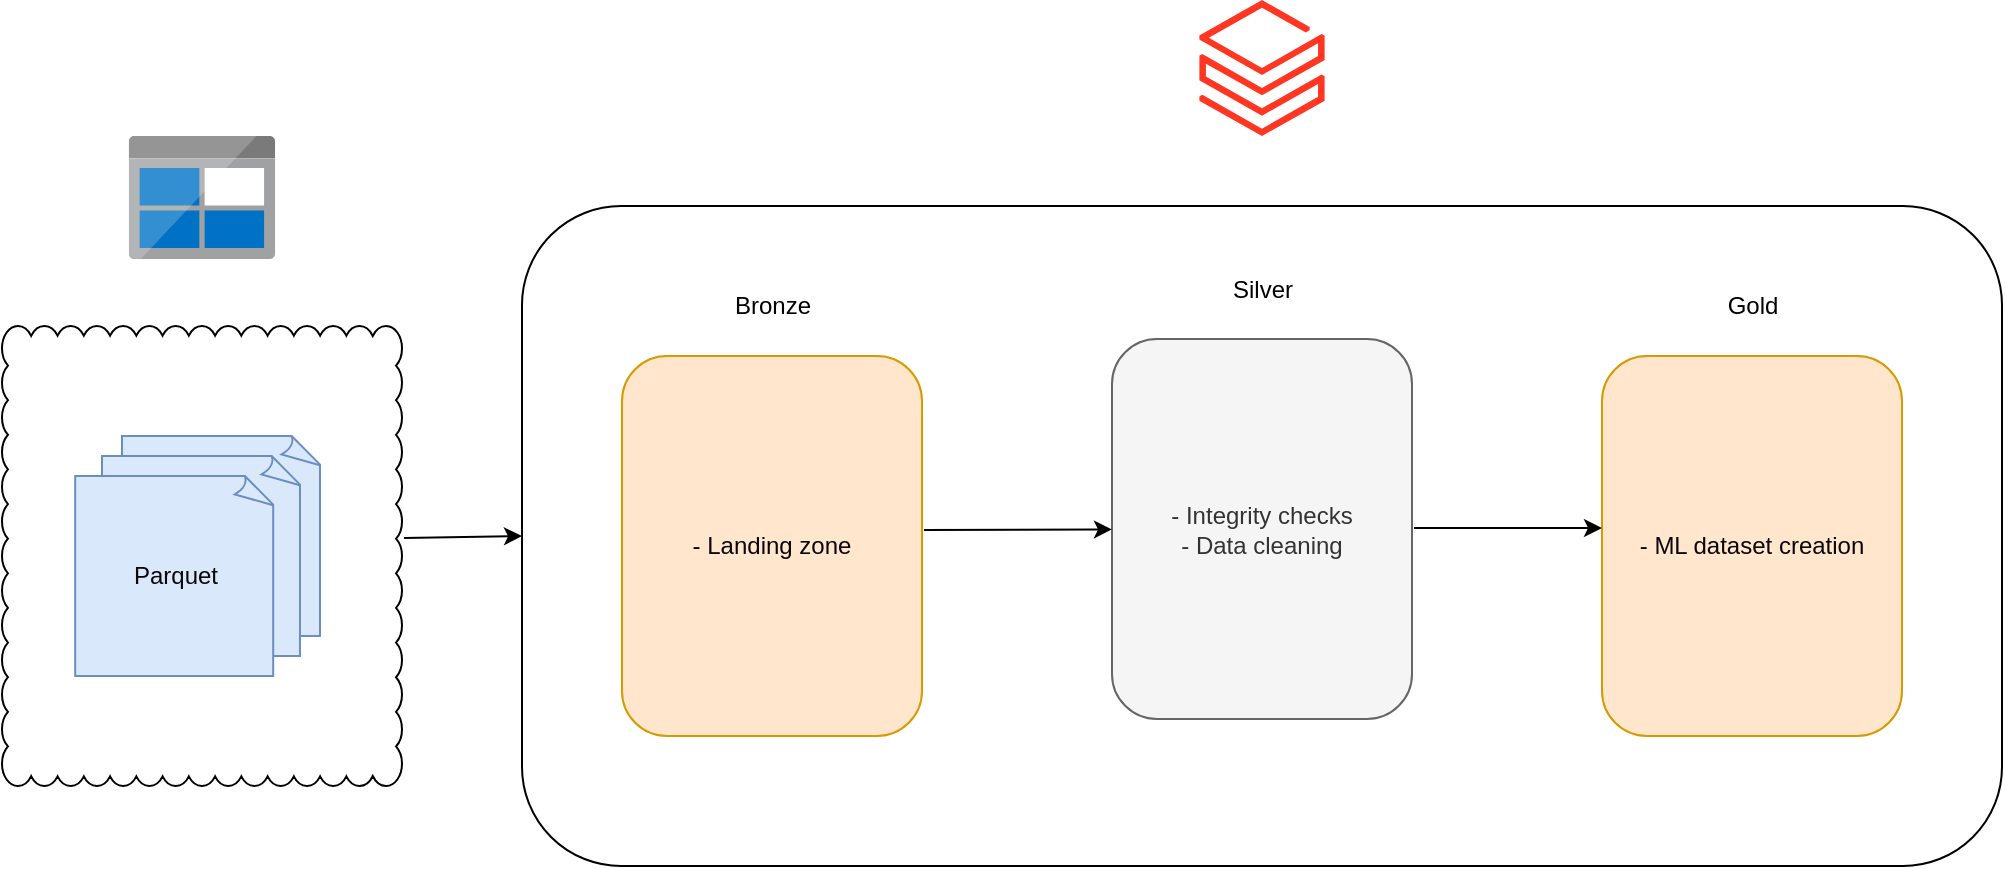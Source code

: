 <mxfile version="21.3.7" type="github">
  <diagram name="Page-1" id="P--8P50K1_V5c7F3MyfL">
    <mxGraphModel dx="1184" dy="1164" grid="1" gridSize="10" guides="1" tooltips="1" connect="1" arrows="1" fold="1" page="1" pageScale="1" pageWidth="1100" pageHeight="850" math="0" shadow="0">
      <root>
        <mxCell id="0" />
        <mxCell id="1" parent="0" />
        <mxCell id="C0YKWBn_Q3xv2lxYleZS-13" value="" style="whiteSpace=wrap;html=1;shape=mxgraph.basic.cloud_rect" vertex="1" parent="1">
          <mxGeometry x="30" y="295" width="200" height="230" as="geometry" />
        </mxCell>
        <mxCell id="C0YKWBn_Q3xv2lxYleZS-12" value="Parquet" style="whiteSpace=wrap;html=1;shape=mxgraph.basic.document;fillColor=#dae8fc;strokeColor=#6c8ebf;fontColor=#080808;" vertex="1" parent="1">
          <mxGeometry x="90" y="350" width="100" height="100" as="geometry" />
        </mxCell>
        <mxCell id="C0YKWBn_Q3xv2lxYleZS-1" value="" style="image;aspect=fixed;html=1;points=[];align=center;fontSize=12;image=img/lib/azure2/analytics/Azure_Databricks.svg;" vertex="1" parent="1">
          <mxGeometry x="628.6" y="132" width="62.8" height="68" as="geometry" />
        </mxCell>
        <mxCell id="C0YKWBn_Q3xv2lxYleZS-8" value="Blob storage" style="image;sketch=0;aspect=fixed;html=1;points=[];align=center;fontSize=12;image=img/lib/mscae/BlobBlock.svg;labelBackgroundColor=none;fontColor=#FFFFFF;" vertex="1" parent="1">
          <mxGeometry x="93.39" y="200" width="73.21" height="61.5" as="geometry" />
        </mxCell>
        <mxCell id="C0YKWBn_Q3xv2lxYleZS-11" value="Parquet" style="whiteSpace=wrap;html=1;shape=mxgraph.basic.document;fillColor=#dae8fc;strokeColor=#6c8ebf;fontColor=#080808;" vertex="1" parent="1">
          <mxGeometry x="80" y="360" width="100" height="100" as="geometry" />
        </mxCell>
        <mxCell id="C0YKWBn_Q3xv2lxYleZS-10" value="Parquet" style="whiteSpace=wrap;html=1;shape=mxgraph.basic.document;fillColor=#dae8fc;strokeColor=#6c8ebf;fontColor=#080808;" vertex="1" parent="1">
          <mxGeometry x="66.6" y="370" width="100" height="100" as="geometry" />
        </mxCell>
        <mxCell id="C0YKWBn_Q3xv2lxYleZS-14" value="" style="rounded=1;whiteSpace=wrap;html=1;" vertex="1" parent="1">
          <mxGeometry x="290" y="235" width="740" height="330" as="geometry" />
        </mxCell>
        <mxCell id="C0YKWBn_Q3xv2lxYleZS-15" value="" style="endArrow=classic;html=1;rounded=0;entryX=0;entryY=0.5;entryDx=0;entryDy=0;exitX=1.005;exitY=0.461;exitDx=0;exitDy=0;exitPerimeter=0;" edge="1" parent="1" source="C0YKWBn_Q3xv2lxYleZS-13" target="C0YKWBn_Q3xv2lxYleZS-14">
          <mxGeometry width="50" height="50" relative="1" as="geometry">
            <mxPoint x="231" y="404" as="sourcePoint" />
            <mxPoint x="580" y="510" as="targetPoint" />
          </mxGeometry>
        </mxCell>
        <mxCell id="C0YKWBn_Q3xv2lxYleZS-16" value="- Landing zone" style="rounded=1;whiteSpace=wrap;html=1;labelBackgroundColor=none;fillColor=#ffe6cc;strokeColor=#d79b00;fontColor=#080808;" vertex="1" parent="1">
          <mxGeometry x="340" y="310" width="150" height="190" as="geometry" />
        </mxCell>
        <mxCell id="C0YKWBn_Q3xv2lxYleZS-18" value="Bronze" style="text;html=1;align=center;verticalAlign=middle;resizable=0;points=[];autosize=1;strokeColor=none;fillColor=none;" vertex="1" parent="1">
          <mxGeometry x="385" y="270" width="60" height="30" as="geometry" />
        </mxCell>
        <mxCell id="C0YKWBn_Q3xv2lxYleZS-19" value="- Integrity checks&lt;br&gt;- Data cleaning" style="rounded=1;whiteSpace=wrap;html=1;labelBackgroundColor=none;fillColor=#f5f5f5;strokeColor=#666666;fontColor=#333333;" vertex="1" parent="1">
          <mxGeometry x="585" y="301.5" width="150" height="190" as="geometry" />
        </mxCell>
        <mxCell id="C0YKWBn_Q3xv2lxYleZS-20" value="Silver" style="text;html=1;align=center;verticalAlign=middle;resizable=0;points=[];autosize=1;strokeColor=none;fillColor=none;" vertex="1" parent="1">
          <mxGeometry x="635" y="261.5" width="50" height="30" as="geometry" />
        </mxCell>
        <mxCell id="C0YKWBn_Q3xv2lxYleZS-21" value="- ML dataset creation" style="rounded=1;whiteSpace=wrap;html=1;labelBackgroundColor=none;fillColor=#ffe6cc;strokeColor=#d79b00;fontColor=#080808;" vertex="1" parent="1">
          <mxGeometry x="830" y="310" width="150" height="190" as="geometry" />
        </mxCell>
        <mxCell id="C0YKWBn_Q3xv2lxYleZS-22" value="Gold" style="text;html=1;align=center;verticalAlign=middle;resizable=0;points=[];autosize=1;strokeColor=none;fillColor=none;" vertex="1" parent="1">
          <mxGeometry x="880" y="270" width="50" height="30" as="geometry" />
        </mxCell>
        <mxCell id="C0YKWBn_Q3xv2lxYleZS-23" value="" style="endArrow=classic;html=1;rounded=0;exitX=1.005;exitY=0.461;exitDx=0;exitDy=0;exitPerimeter=0;" edge="1" parent="1" target="C0YKWBn_Q3xv2lxYleZS-19">
          <mxGeometry width="50" height="50" relative="1" as="geometry">
            <mxPoint x="491" y="397" as="sourcePoint" />
            <mxPoint x="550" y="396" as="targetPoint" />
          </mxGeometry>
        </mxCell>
        <mxCell id="C0YKWBn_Q3xv2lxYleZS-24" value="" style="endArrow=classic;html=1;rounded=0;exitX=1.005;exitY=0.461;exitDx=0;exitDy=0;exitPerimeter=0;" edge="1" parent="1">
          <mxGeometry width="50" height="50" relative="1" as="geometry">
            <mxPoint x="736" y="396" as="sourcePoint" />
            <mxPoint x="830" y="396" as="targetPoint" />
          </mxGeometry>
        </mxCell>
      </root>
    </mxGraphModel>
  </diagram>
</mxfile>
